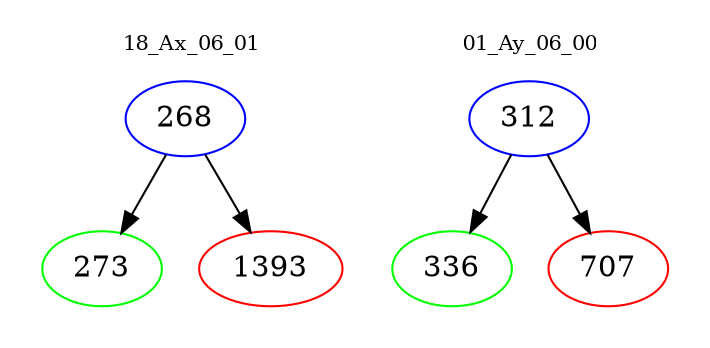 digraph{
subgraph cluster_0 {
color = white
label = "18_Ax_06_01";
fontsize=10;
T0_268 [label="268", color="blue"]
T0_268 -> T0_273 [color="black"]
T0_273 [label="273", color="green"]
T0_268 -> T0_1393 [color="black"]
T0_1393 [label="1393", color="red"]
}
subgraph cluster_1 {
color = white
label = "01_Ay_06_00";
fontsize=10;
T1_312 [label="312", color="blue"]
T1_312 -> T1_336 [color="black"]
T1_336 [label="336", color="green"]
T1_312 -> T1_707 [color="black"]
T1_707 [label="707", color="red"]
}
}
